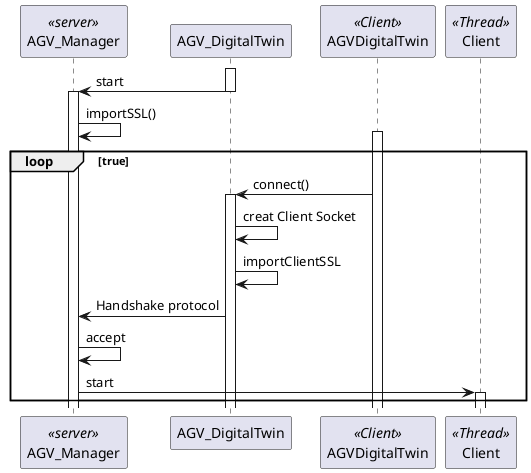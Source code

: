 @startuml
'https://plantuml.com/sequence-diagram

participant AGV_Manager <<server>>
Activate AGV_DigitalTwin
AGV_DigitalTwin -> AGV_Manager: start
deactivate AGV_DigitalTwin
activate AGV_Manager
AGV_Manager -> AGV_Manager: importSSL()


loop true

participant AGVDigitalTwin <<Client>>
activate AGVDigitalTwin
AGVDigitalTwin -> AGV_DigitalTwin: connect()
activate AGV_DigitalTwin
AGV_DigitalTwin -> AGV_DigitalTwin: creat Client Socket
AGV_DigitalTwin -> AGV_DigitalTwin: importClientSSL
AGV_DigitalTwin -> AGV_Manager: Handshake protocol
AGV_Manager -> AGV_Manager: accept
participant Client <<Thread>>
AGV_Manager -> Client: start
activate Client

end



@enduml